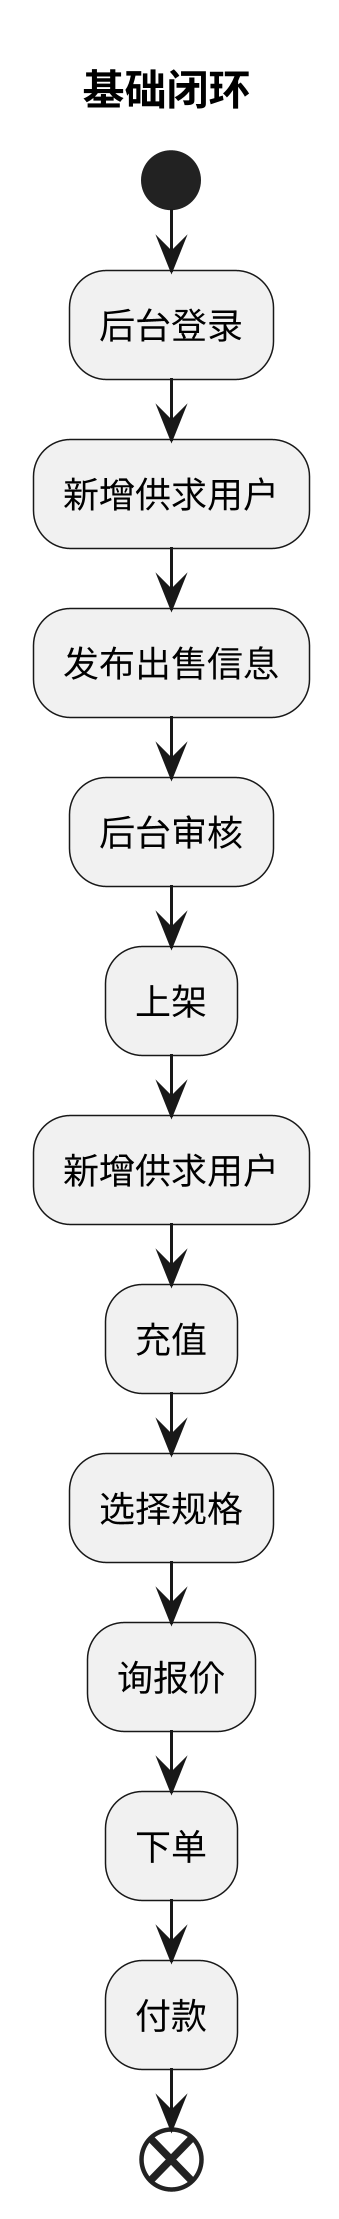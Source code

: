 @startUML
scale 3
title 基础闭环
start
:后台登录;
:新增供求用户;
:发布出售信息;
:后台审核;
:上架;
:新增供求用户;
:充值;
:选择规格;
:询报价;
:下单;
:付款;
end
@endUML

@startUML
scale 3
title 用例
(uc001新增用户)
(uc002用户认证)
(uc003发布出售信息)
(uc004)
@endUMl

后台登录：

合法性验证:
1 没有位数的限制

密码:
合法性验证：
无

后台导航:
根据权限控制可见项


角色: 可重名
首页: 基础权限
超级管理员: 可删除

系统参数: 排序/筛选/显示内容

消息设置: 


新增用户：
账号: 有校验, 手机号
类型: 有问题, 可多选
企业类型: 联动的内容?
法人身份: 应该加上传限制

融资用户:
融资用户可录入, 但不显示

认证: 
1 不认证, 前台可以发商品, 后台不可以发


商品属性:
1 可以显示不完全的属性

3 事件??

属性 价格, 加到原价上

审核: 审核失败

修改后直接上架

修改商品后商品不会有任何变化

前台:
已上架的, 已过期, 已售完

商品图片问题

查看详细的展示字段

订单消息(买卖双方的)

订单状态, 交易状态问题

订单详情, 显示id 

交易状态???


过期, 联系客服

确认没有时间限制

前台商品列表以发面时间, 状态


实名认证 通过了不能编辑

编辑之后不能认证

不能过, 也可以授信

发起账户, 

记录 不是从

提现



融资 审核通过后 4 天结束时间



融资未满标 冻结 冻到哪里去了

后台满标和截标没有用


还

打款 点否没有用

逾期后不得发起融资

资金记录 总金额计算方法

逾期利息
ip

两个属性, 

@startUMl
scale 3
title 商品状态机
state "001待审核" as st001
state "002上架"  as st002
state "003下架" as st003
state "004已售罄" as st004
state "005已过期" as st005
state "006审核失败" as st006

[*] -> st001: 新增用户
st001 --> st002: 审核通过
st001 -> st006: 审核不通过
st006 -> st001: 修改用户
st002 --> st003: 下架
st003 -> st002: 上架
st002 -left-> st004: 售罄
st002 -> st005: 过期
st003 -> st005: 过期
st001 --> st005: 过期
st006 --> st005: 过期

st004 ---> [*]

st005 ---> [*]


st001 : 不显示在供货专区及求购专区内
st001 : 可以进行修改
st001 : 可以进行审核
st001 : 不可对此商品生成订单

st006 : 不显示在供货专区及求购专区内
st006 : 可以进行修改
st006 : 不可进行审核
st006 : 不可对对此商品生成订单

st002 : 显示在供货专区或求购专区
st002 : 不可在前台进行修改
st002 : 可以对此商品进行询价及下单
st002 : 可以对此商品进行架

st003 : 不显示在供货专区或求购专区
st003 : 不可在前台进行修改
st003 : 不可进行审核
st003 : 不可对此商品进行询报价下单

st004 : 可以显示在供货专区及求购专区, 显示状态为关闭
st004 : 不可在前台进行修改
st004 : 不可进行审核
st004 : 不可对此商品进行询报价及下单

st005 : 可以显示在供货专区及求购专区, 显示状态为关闭
st005 : 不可在前台进行修改
st005 : 不可进行审核
st005 : 不可对此商品进行询报价及下单
@endUMl

@startUML
scale 3
title 订单状态机
state "001待支付" as st001
state "002待支付尾款" as st002
state "003已取消" as st003
state "004待发货" as st004
state "005待验收" as st005
state "006已完成" as st006
state "007已评价" as st007
state "008退款中" as st008
state "009已退款" as st009
state "010已关闭" as st010
state "004_1提醒发货" as st004_1
state "002_1融资中" as st002_1

[*] --> st001: 买方下单
st001 --> st002: 买方支付定金
st002 --> st004: 买方支付尾款
st004 --> st005: 卖方发货
st005 --> st006: 买方验收
st006 --> st007: 双方订单(本期无此流程)

st002 -left-> st008: 买方申请退款(本期无此流程)
st004 -left-> st008: 买方申请退款(本期无此流程)
st005 -left-> st008: 买方申请退款(本期无此流程)

st008 --> st009: 完成退款操作
st009 --> st010: 完成退款操作

st001 -> st003: 用户取消订单(本期无此流程)

st004 --> st004_1: 买方提醒发货
st004_1 -left-> st005:卖方发货

st002 -> st002_1: 买方发起融资
st002_1 --> st004: 融资标的满标
st002_1 -left-> st002: 融资标的审核不通过

st006 -> [*]

st001 : 订单显示:"现阶段: 支付定金" 及 "待付款"
st001 : 销售订单显示: 付款按钮
st001 : 点击销售订单付款按钮, 跳转支付定金页面

st002 : 订单显示: "现阶段: 支付尾款" 及 "待付款"
st002 : 销售订单显示: 付款按钮
st002 : 点击销售订单付款按钮, 跳转支付尾款页面
st002 : 点击销售订单付款按钮, 跳转支付尾款页面
st002 : 可以基于此订单进行融资

st003 : 本期无此状态

st004 : 订单显示: "现阶段: 等待发货" 及 "待发货"
st004 : 销售订单显示: 提醒发货按钮
st004 : 采购订单显示: 发货按钮

st004_1 : 订单显示: "现阶段: 等待发货" 及 "待发货"
st004_1 : 销售订单隐藏提醒发货按钮
st004_1 : 采购订单显示: 发货按钮

st002_1 : 订单显示: "现阶段: 等待发货" 及 "待发货"
st002_1 : 销售订单显示禁用的 "融资中" 按钮

st005 : 订单显示: "现阶段: 等待验收" 及 "待验收"
st005 : 销售订单显示: 验收按钮

st006 : 订单显示: "现阶段: 完成" 及 "完成"

st007 : 本期无此状态

st008 : 本期无此状态

st009 : 本期无此状态

st010 : 本期无此状态 
@endUML

@startUMl
scale 3
title 融资标的状态机
state "001待审核" as st001
state "002审核不通过" as st002
state "003募集中" as st003
state "004募集失败" as st004
state "005待还款" as st005
state "006已还款" as st006
state "007已逾期" as st007

[*] --> st001: 买方发起融资支付尾款
st001 --> st003: 审核通过
st003 --> st005: 标的满标
st005 --> st006: 还本付息

st001 -> st002: 审核不通过
st003 -left-> st004: 在投标结束时间内没有满标(本期无此流程)
st005 -> st007: 逾期未还本付息

st004 --> st005: 手动满标

st007 --> st006: 还本付息

st002 -----> [*]
st006 --> [*]
st004 ----> [*]

st001 : 相应的采购订出现禁用的 "融资中按钮"
st001 : 该标的出现在后台 "初审列表" 中

st002 : 相应的采购订单回退到 "待支付尾款" 状态
st002 : 该标的出现在后台 "审核未通过" 列表中

st003 : 相应的采购订单出现禁用的 "融资中按钮"
st003 : 该标的出现在后台 "募集中的标列表" 中

st004 : 本期无此状态

st005 : 该标的出现在后台 "还款中列表" 中

st006 : 该标的出现在后台 "已还款列表" 中

st007 : 该标的出现在后台 "已逾期列表" 中
@endUMl

@startUML
scale 3
title 投资状态机
state "001投标中" as st001
state "002还款中" as st002
state "003已完成" as st003

[*] --> st001: 融资用户进行投资
st001 --> st002: 融资标的满标
st002 --> st003: 借款人还本付息
st003 --> [*]
@endUML


@startUML
scale 3
title 询报价流程
start
:用户发起询报价聊天;
if (聊天类型) then (询价聊天)
:在成交下单区设置下单价格为初始价格, 下单数量为 1;
else (报价聊天)
:成成交下单区设置成效价格为初始价格, 下单数量为剩余数量;
endif
repeat
if (买方是否下单) then (是)
:生成订单, 订单价格为下单区的下单价格, 下单数量为下单区下单数量;
end
elseif (卖方是否成交) then (是)
:更新对方下单区的下单价格为成交价格, 下单数量为成交数量;
elseif (卖方发送) then (是)
:更新对对方下单区的下单价格为发送价格, 下单数量为发送数量;
else (买方发送)
:更新对方成交区的成交价格为发送价格, 成交数量发送数量;
endif
@endUML

@startUML
scale 3
title 整体流程
(uc001录入用户) as uc001
(uc002快速发布) as uc002
(uc003确定价格) as uc003
(uc004完成订单) as uc004
@endUML